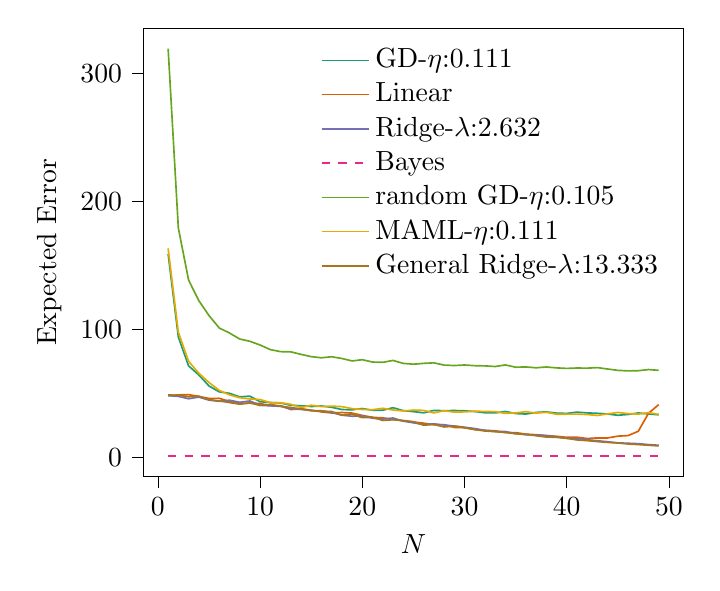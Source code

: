 % This file was created with tikzplotlib v0.10.1.
\begin{tikzpicture}

\definecolor{chocolate217952}{RGB}{217,95,2}
\definecolor{darkcyan27158119}{RGB}{27,158,119}
\definecolor{darkgoldenrod16611829}{RGB}{166,118,29}
\definecolor{darkgray176}{RGB}{176,176,176}
\definecolor{deeppink23141138}{RGB}{231,41,138}
\definecolor{lightslategray117112179}{RGB}{117,112,179}
\definecolor{olivedrab10216630}{RGB}{102,166,30}
\definecolor{orange2301712}{RGB}{230,171,2}

\begin{axis}[
legend cell align={left},
legend style={fill opacity=0.8, draw opacity=1, text opacity=1, draw=none},
tick align=outside,
tick pos=left,
x grid style={darkgray176},
xlabel={\(\displaystyle N\)},
xmin=-1.4, xmax=51.4,
xtick style={color=black},
y grid style={darkgray176},
ylabel={Expected Error},
ymin=-14.926, ymax=335.43,
ytick style={color=black}
]
\addplot [semithick, darkcyan27158119]
table {%
1 159.03
2 94.095
3 71.561
4 64.515
5 55.849
6 51.282
7 50.106
8 47.362
9 47.904
10 43.569
11 42.945
12 42.551
13 40.751
14 40.418
15 39.808
16 40.199
17 39.197
18 37.458
19 37.205
20 38.233
21 36.853
22 36.898
23 38.888
24 36.607
25 35.821
26 34.875
27 36.755
28 36.533
29 36.676
30 36.418
31 35.901
32 34.921
33 34.804
34 35.888
35 34.307
36 33.924
37 35.201
38 35.603
39 34.649
40 34.403
41 35.419
42 34.802
43 34.502
44 33.926
45 32.97
46 33.584
47 34.785
48 33.959
49 33.321
};
\addlegendentry{GD-$\eta$:0.111}
\addplot [semithick, chocolate217952]
table {%
1 48.266
2 48.898
3 49.083
4 47.697
5 46.111
6 46.209
7 43.708
8 42.322
9 42.438
10 42.11
11 40.538
12 40.52
13 37.405
14 38.049
15 36.957
16 35.603
17 34.756
18 35.104
19 34.665
20 32.859
21 31.336
22 30.927
23 29.677
24 28.576
25 27.714
26 26.774
27 25.609
28 25.669
29 23.47
30 23.246
31 21.905
32 21.196
33 20.812
34 19.416
35 19.428
36 18.211
37 17.767
38 17.153
39 16.525
40 15.728
41 15.799
42 14.809
43 15.25
44 15.244
45 16.645
46 17.084
47 20.439
48 34.512
49 41.308
};
\addlegendentry{Linear}
\addplot [semithick, lightslategray117112179]
table {%
1 48.318
2 47.718
3 45.883
4 47.17
5 44.782
6 43.856
7 44.735
8 43.115
9 44.152
10 40.762
11 40.326
12 39.895
13 38.091
14 37.517
15 36.634
16 36.47
17 35.12
18 33.012
19 32.215
20 32.437
21 30.68
22 30.001
23 30.827
24 28.402
25 27.036
26 25.699
27 26.243
28 25.319
29 24.585
30 23.637
31 22.592
32 21.158
33 20.3
34 20.226
35 18.643
36 17.757
37 17.536
38 16.978
39 15.985
40 15.051
41 14.77
42 13.833
43 13.056
44 12.274
45 11.403
46 11.095
47 10.768
48 10.046
49 9.517
};
\addlegendentry{Ridge-$\lambda$:2.632}
\addplot [semithick, deeppink23141138, dashed]
table {%
1 1.0
2 1.0
3 1.0
4 1.0
5 1.0
6 1.0
7 1.0
8 1.0
9 1.0
10 1.0
11 1.0
12 1.0
13 1.0
14 1.0
15 1.0
16 1.0
17 1.0
18 1.0
19 1.0
20 1.0
21 1.0
22 1.0
23 1.0
24 1.0
25 1.0
26 1.0
27 1.0
28 1.0
29 1.0
30 1.0
31 1.0
32 1.0
33 1.0
34 1.0
35 1.0
36 1.0
37 1.0
38 1.0
39 1.0
40 1.0
41 1.0
42 1.0
43 1.0
44 1.0
45 1.0
46 1.0
47 1.0
48 1.0
49 1.0
};
\addlegendentry{Bayes}
\addplot [semithick, olivedrab10216630]
table {%
1 319.505
2 179.278
3 138.688
4 122.579
5 110.85
6 101.197
7 97.242
8 92.56
9 90.765
10 87.85
11 84.264
12 82.682
13 82.516
14 80.569
15 78.768
16 77.881
17 78.693
18 77.328
19 75.424
20 76.376
21 74.559
22 74.332
23 75.824
24 73.492
25 72.882
26 73.521
27 73.942
28 72.183
29 71.826
30 72.249
31 71.725
32 71.544
33 71.062
34 72.306
35 70.52
36 70.715
37 70.074
38 70.683
39 69.995
40 69.582
41 69.883
42 69.776
43 70.206
44 69.107
45 68.058
46 67.636
47 67.792
48 68.688
49 68.063
};
\addlegendentry{random GD-$\eta$:0.105}
\addplot [semithick, orange2301712]
table {%
1 163.423
2 97.857
3 75.141
4 65.82
5 58.573
6 52.423
7 48.916
8 46.683
9 45.691
10 45.298
11 42.789
12 42.76
13 41.543
14 39.044
15 40.79
16 39.728
17 40.111
18 39.708
19 38.161
20 37.473
21 37.305
22 38.407
23 37.073
24 36.325
25 37.029
26 36.749
27 34.818
28 36.539
29 35.436
30 35.606
31 36.149
32 35.968
33 35.772
34 34.457
35 34.848
36 35.737
37 34.665
38 35.262
39 33.772
40 33.822
41 33.843
42 33.531
43 32.808
44 34.048
45 35.149
46 34.269
47 33.832
48 35.018
49 33.689
};
\addlegendentry{MAML-$\eta$:0.111}
\addplot [semithick, darkgoldenrod16611829]
table {%
1 48.781
2 48.659
3 47.439
4 47.82
5 45.239
6 44.174
7 42.918
8 41.592
9 42.641
10 40.648
11 41.408
12 40.044
13 39.018
14 37.938
15 36.536
16 36.179
17 35.894
18 33.077
19 33.762
20 31.093
21 31.403
22 28.923
23 29.453
24 28.927
25 27.904
26 25.248
27 25.759
28 23.823
29 24.453
30 23.229
31 21.739
32 20.676
33 20.141
34 19.549
35 18.507
36 18.097
37 16.969
38 15.958
39 15.724
40 14.908
41 13.686
42 13.123
43 12.397
44 11.738
45 11.266
46 10.527
47 10.052
48 9.534
49 9.006
};
\addlegendentry{General Ridge-$\lambda$:13.333}
\end{axis}

\end{tikzpicture}
